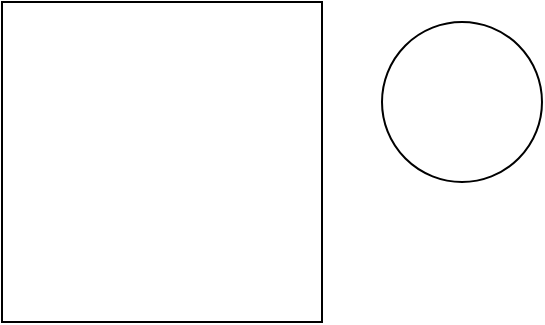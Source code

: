 <mxfile version="15.9.4" type="github">
  <diagram name="Page-1" id="099fd60b-425b-db50-ffb0-6b813814b670">
    <mxGraphModel dx="868" dy="450" grid="1" gridSize="10" guides="1" tooltips="1" connect="1" arrows="1" fold="1" page="1" pageScale="1" pageWidth="850" pageHeight="1100" background="none" math="0" shadow="0">
      <root>
        <mxCell id="0" />
        <mxCell id="1" parent="0" />
        <mxCell id="wUP06idg8tnrPz4ylIPU-1" value="" style="whiteSpace=wrap;html=1;aspect=fixed;" vertex="1" parent="1">
          <mxGeometry x="260" y="130" width="160" height="160" as="geometry" />
        </mxCell>
        <mxCell id="wUP06idg8tnrPz4ylIPU-2" value="" style="ellipse;whiteSpace=wrap;html=1;aspect=fixed;" vertex="1" parent="1">
          <mxGeometry x="450" y="140" width="80" height="80" as="geometry" />
        </mxCell>
      </root>
    </mxGraphModel>
  </diagram>
</mxfile>
